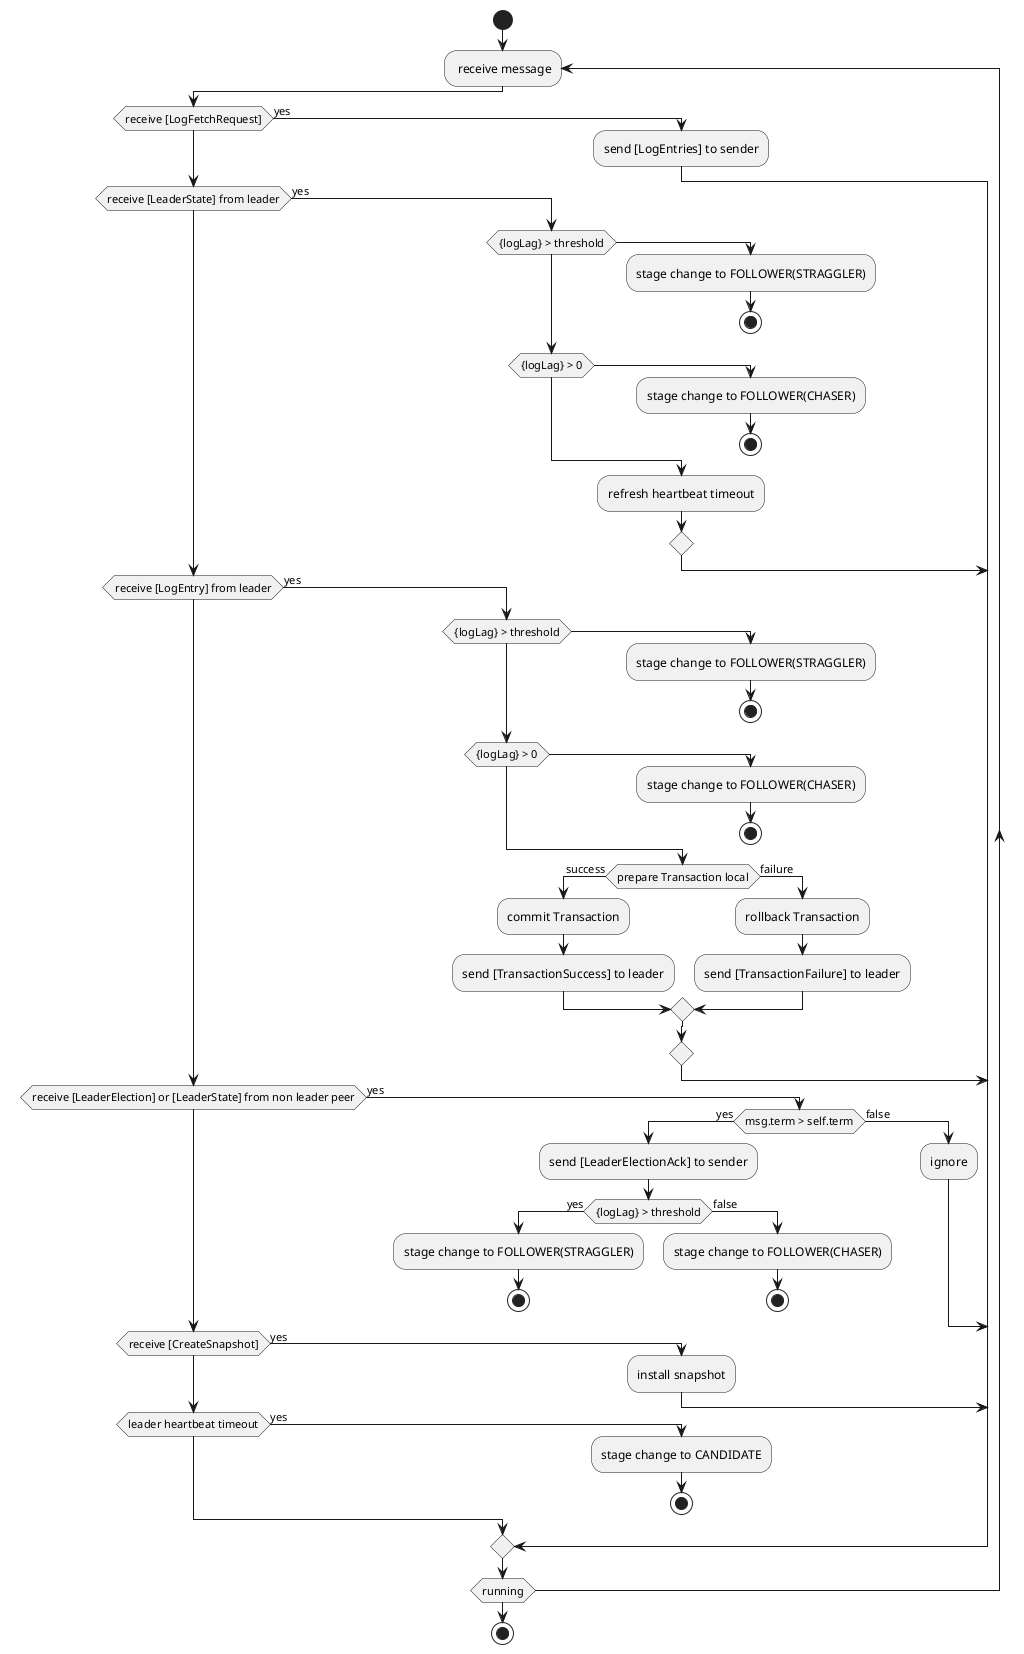 @startuml
!pragma useVerticalIf on
start
repeat : receive message
    if (receive [LogFetchRequest]) then (yes)
        :send [LogEntries] to sender;

    elseif (receive [LeaderState] from leader) then (yes)
        if ({logLag} > threshold)
            :stage change to FOLLOWER(STRAGGLER);
            stop
        elseif ({logLag} > 0)
            :stage change to FOLLOWER(CHASER);
            stop
        else
            :refresh heartbeat timeout;
        endif

    elseif (receive [LogEntry] from leader) then (yes)
        if ({logLag} > threshold)
            :stage change to FOLLOWER(STRAGGLER);
            stop
        elseif ({logLag} > 0)
            :stage change to FOLLOWER(CHASER);
            stop
        else
            if (prepare Transaction local) then (success)
                :commit Transaction;
                :send [TransactionSuccess] to leader;
            else (failure)
                :rollback Transaction;
                :send [TransactionFailure] to leader;
            endif

        endif

    elseif (receive [LeaderElection] or [LeaderState] from non leader peer) then (yes)
        if (msg.term > self.term) then (yes)
            :send [LeaderElectionAck] to sender;
            if ({logLag} > threshold) then (yes)
                :stage change to FOLLOWER(STRAGGLER);
                stop
            else (false)
                :stage change to FOLLOWER(CHASER);
                stop
            endif
        else (false)
            :ignore;
        endif
    elseif (receive [CreateSnapshot]) then (yes)
        :install snapshot;
    elseif (leader heartbeat timeout) then (yes)
        :stage change to CANDIDATE;
        stop
    endif
repeat while (running)

stop
@enduml
